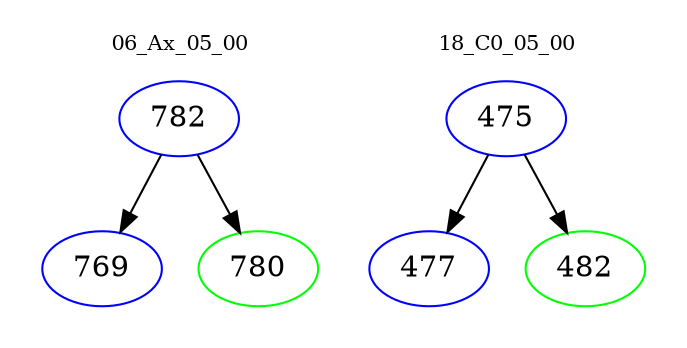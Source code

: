 digraph{
subgraph cluster_0 {
color = white
label = "06_Ax_05_00";
fontsize=10;
T0_782 [label="782", color="blue"]
T0_782 -> T0_769 [color="black"]
T0_769 [label="769", color="blue"]
T0_782 -> T0_780 [color="black"]
T0_780 [label="780", color="green"]
}
subgraph cluster_1 {
color = white
label = "18_C0_05_00";
fontsize=10;
T1_475 [label="475", color="blue"]
T1_475 -> T1_477 [color="black"]
T1_477 [label="477", color="blue"]
T1_475 -> T1_482 [color="black"]
T1_482 [label="482", color="green"]
}
}

